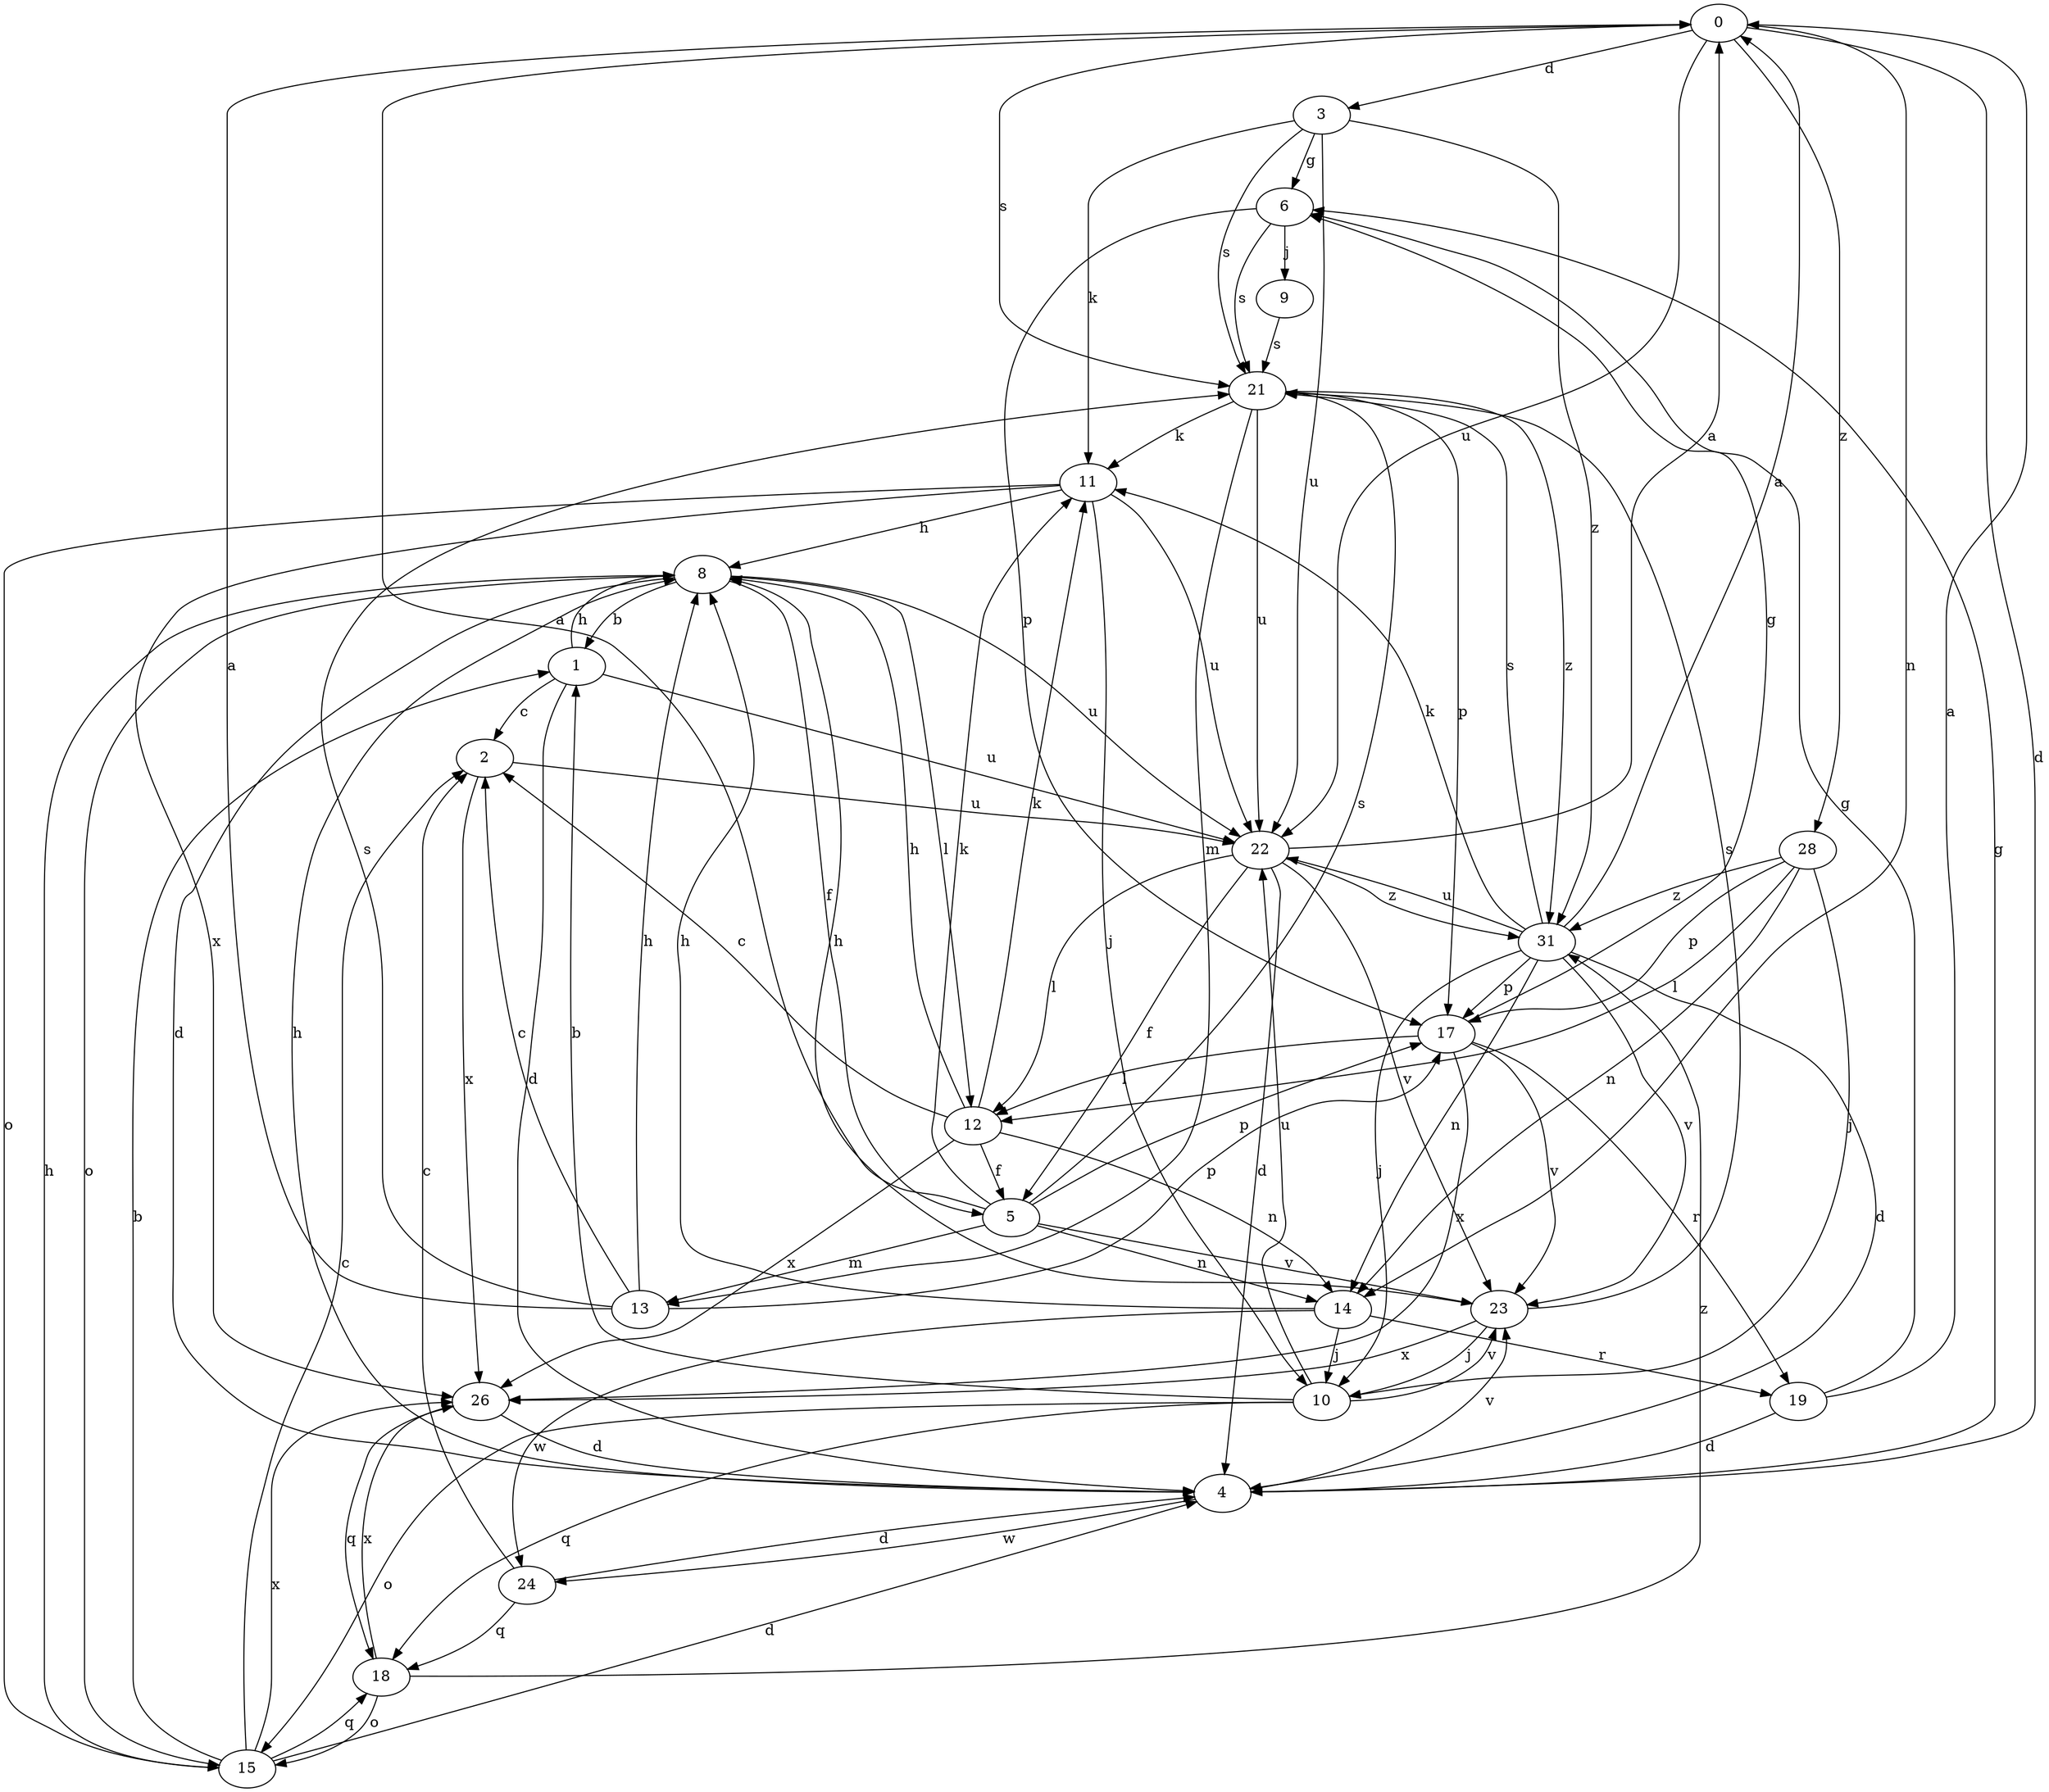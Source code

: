 strict digraph  {
0;
1;
2;
3;
4;
5;
6;
8;
9;
10;
11;
12;
13;
14;
15;
17;
18;
19;
21;
22;
23;
24;
26;
28;
31;
0 -> 3  [label=d];
0 -> 4  [label=d];
0 -> 14  [label=n];
0 -> 21  [label=s];
0 -> 22  [label=u];
0 -> 28  [label=z];
1 -> 2  [label=c];
1 -> 4  [label=d];
1 -> 8  [label=h];
1 -> 22  [label=u];
2 -> 22  [label=u];
2 -> 26  [label=x];
3 -> 6  [label=g];
3 -> 11  [label=k];
3 -> 21  [label=s];
3 -> 22  [label=u];
3 -> 31  [label=z];
4 -> 6  [label=g];
4 -> 8  [label=h];
4 -> 23  [label=v];
4 -> 24  [label=w];
5 -> 0  [label=a];
5 -> 11  [label=k];
5 -> 13  [label=m];
5 -> 14  [label=n];
5 -> 17  [label=p];
5 -> 21  [label=s];
5 -> 23  [label=v];
6 -> 9  [label=j];
6 -> 17  [label=p];
6 -> 21  [label=s];
8 -> 1  [label=b];
8 -> 4  [label=d];
8 -> 5  [label=f];
8 -> 12  [label=l];
8 -> 15  [label=o];
8 -> 22  [label=u];
9 -> 21  [label=s];
10 -> 1  [label=b];
10 -> 15  [label=o];
10 -> 18  [label=q];
10 -> 22  [label=u];
10 -> 23  [label=v];
11 -> 8  [label=h];
11 -> 10  [label=j];
11 -> 15  [label=o];
11 -> 22  [label=u];
11 -> 26  [label=x];
12 -> 2  [label=c];
12 -> 5  [label=f];
12 -> 8  [label=h];
12 -> 11  [label=k];
12 -> 14  [label=n];
12 -> 26  [label=x];
13 -> 0  [label=a];
13 -> 2  [label=c];
13 -> 8  [label=h];
13 -> 17  [label=p];
13 -> 21  [label=s];
14 -> 8  [label=h];
14 -> 10  [label=j];
14 -> 19  [label=r];
14 -> 24  [label=w];
15 -> 1  [label=b];
15 -> 2  [label=c];
15 -> 4  [label=d];
15 -> 8  [label=h];
15 -> 18  [label=q];
15 -> 26  [label=x];
17 -> 6  [label=g];
17 -> 12  [label=l];
17 -> 19  [label=r];
17 -> 23  [label=v];
17 -> 26  [label=x];
18 -> 15  [label=o];
18 -> 26  [label=x];
18 -> 31  [label=z];
19 -> 0  [label=a];
19 -> 4  [label=d];
19 -> 6  [label=g];
21 -> 11  [label=k];
21 -> 13  [label=m];
21 -> 17  [label=p];
21 -> 22  [label=u];
21 -> 31  [label=z];
22 -> 0  [label=a];
22 -> 4  [label=d];
22 -> 5  [label=f];
22 -> 12  [label=l];
22 -> 23  [label=v];
22 -> 31  [label=z];
23 -> 8  [label=h];
23 -> 10  [label=j];
23 -> 21  [label=s];
23 -> 26  [label=x];
24 -> 2  [label=c];
24 -> 4  [label=d];
24 -> 18  [label=q];
26 -> 4  [label=d];
26 -> 18  [label=q];
28 -> 10  [label=j];
28 -> 12  [label=l];
28 -> 14  [label=n];
28 -> 17  [label=p];
28 -> 31  [label=z];
31 -> 0  [label=a];
31 -> 4  [label=d];
31 -> 10  [label=j];
31 -> 11  [label=k];
31 -> 14  [label=n];
31 -> 17  [label=p];
31 -> 21  [label=s];
31 -> 22  [label=u];
31 -> 23  [label=v];
}
